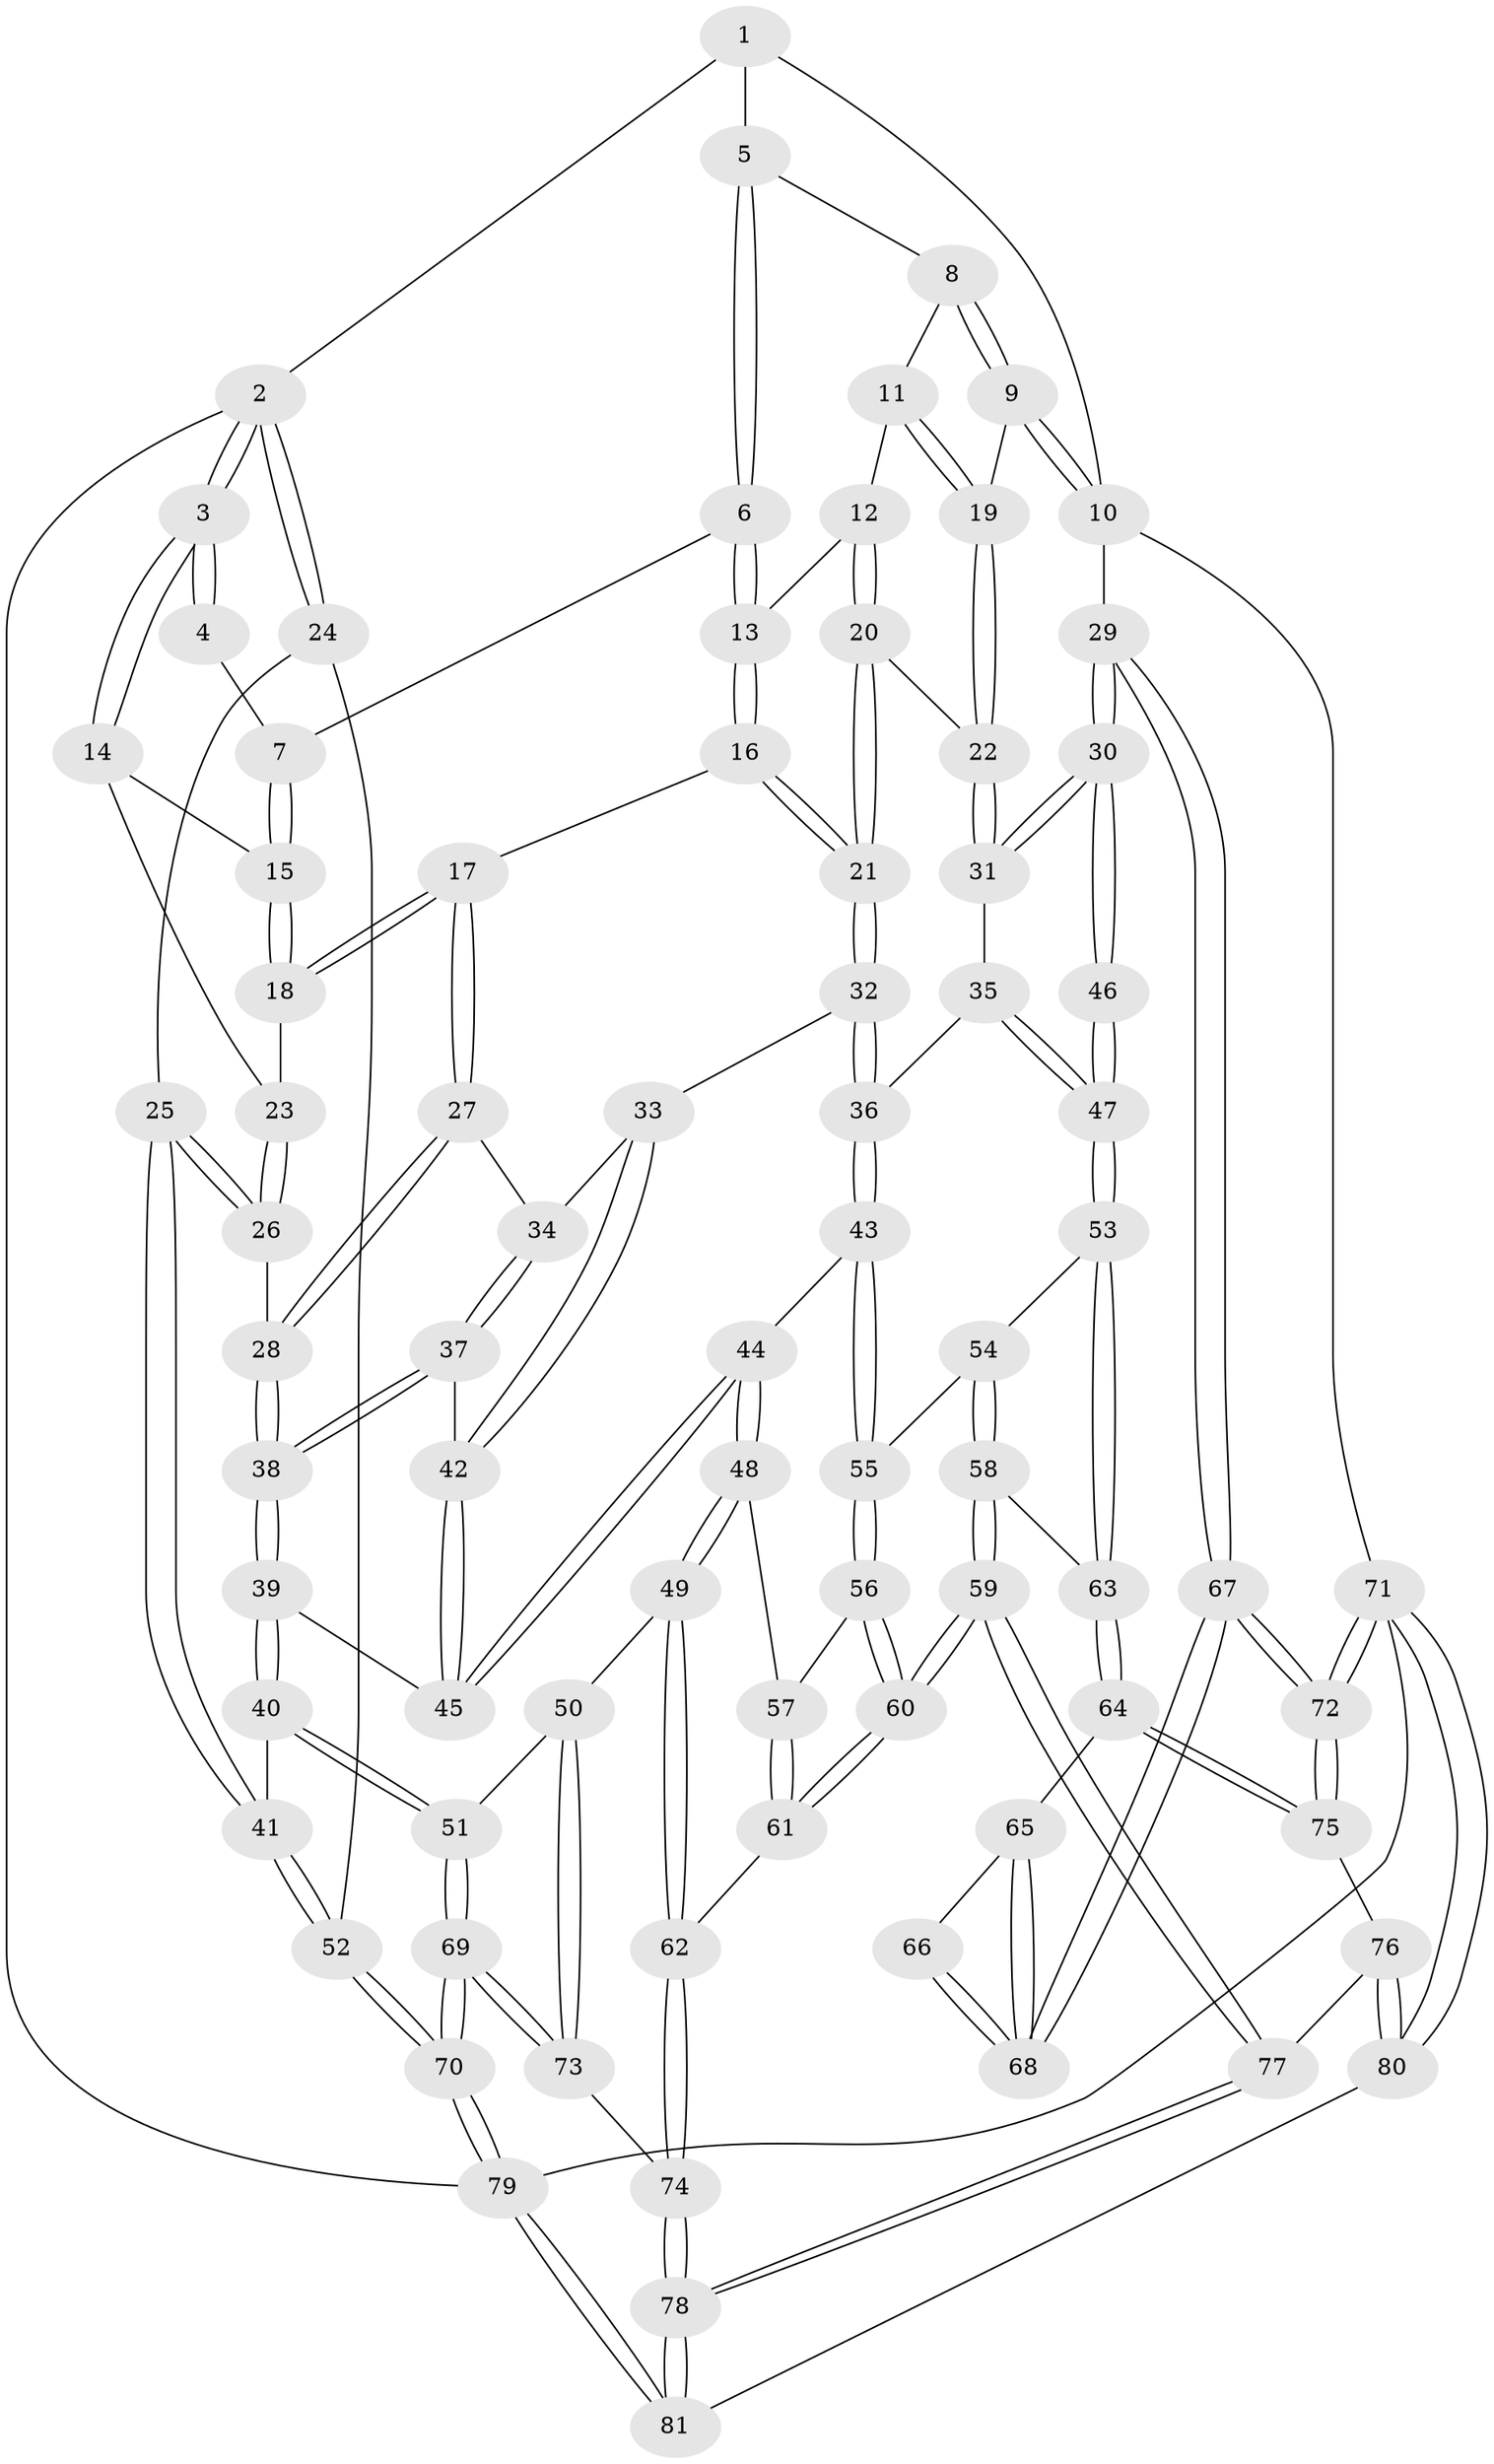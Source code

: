 // Generated by graph-tools (version 1.1) at 2025/38/03/09/25 02:38:50]
// undirected, 81 vertices, 199 edges
graph export_dot {
graph [start="1"]
  node [color=gray90,style=filled];
  1 [pos="+0.6589553252101185+0"];
  2 [pos="+0+0"];
  3 [pos="+0+0"];
  4 [pos="+0.374199034090559+0"];
  5 [pos="+0.6901923504962643+0"];
  6 [pos="+0.4935521431230635+0.1618080180998226"];
  7 [pos="+0.349640063799495+0.01570131984246805"];
  8 [pos="+0.6961507088679153+0"];
  9 [pos="+0.8824106537277732+0.14910960008137064"];
  10 [pos="+1+0.2128404510797297"];
  11 [pos="+0.64083716602652+0.14614073092934993"];
  12 [pos="+0.626154784148232+0.16191210200084769"];
  13 [pos="+0.5107163723795997+0.19449764105781145"];
  14 [pos="+0.1581094962739333+0.17352039565104924"];
  15 [pos="+0.3460519433856672+0.025082633365807447"];
  16 [pos="+0.4513177422825039+0.3223513062323492"];
  17 [pos="+0.38344411699385+0.2775489620625832"];
  18 [pos="+0.35799913673666256+0.22648472439809852"];
  19 [pos="+0.758089989751532+0.31756367047046624"];
  20 [pos="+0.5860071890601332+0.3362786237036896"];
  21 [pos="+0.48848280488231927+0.3821705897207232"];
  22 [pos="+0.7523121155013894+0.34231586153184307"];
  23 [pos="+0.15447174486344195+0.24062863402502957"];
  24 [pos="+0+0.4001863097229318"];
  25 [pos="+0+0.4002945035321133"];
  26 [pos="+0.10009449683247941+0.36373444883070394"];
  27 [pos="+0.19192997524832878+0.3808333819892636"];
  28 [pos="+0.1429280785413176+0.3868044568310492"];
  29 [pos="+1+0.5311027813209802"];
  30 [pos="+1+0.5314525824506925"];
  31 [pos="+0.8198783126849415+0.4711129934556362"];
  32 [pos="+0.4840934164910434+0.41360850128722365"];
  33 [pos="+0.4067811060884853+0.44609324774327697"];
  34 [pos="+0.37629131576079344+0.4490693653223129"];
  35 [pos="+0.7099291411029505+0.5434077210825019"];
  36 [pos="+0.549503907153481+0.5416454015295687"];
  37 [pos="+0.2952156128443562+0.5111944477633448"];
  38 [pos="+0.22088249467250912+0.5472315518034361"];
  39 [pos="+0.2219536657536844+0.5782652529167549"];
  40 [pos="+0.19184672988195317+0.6606302071888321"];
  41 [pos="+0.15783538943782138+0.6533624697033992"];
  42 [pos="+0.3594992485722455+0.5564020832368974"];
  43 [pos="+0.5445310504255416+0.5533878371149293"];
  44 [pos="+0.4127991016259822+0.6475533879472798"];
  45 [pos="+0.3548272986491874+0.5867493104226276"];
  46 [pos="+0.8744973177325723+0.6870110376934015"];
  47 [pos="+0.727085627081829+0.7053118339367199"];
  48 [pos="+0.3992850255385748+0.6820808654005422"];
  49 [pos="+0.33493146164664894+0.7499392771093993"];
  50 [pos="+0.32312791224315307+0.7511730425333836"];
  51 [pos="+0.21513029584440818+0.7150281394507008"];
  52 [pos="+0+0.737364441963407"];
  53 [pos="+0.7247268967755633+0.7097497380761504"];
  54 [pos="+0.648303024384124+0.717055150525493"];
  55 [pos="+0.5716138820059815+0.6785397200358294"];
  56 [pos="+0.5496433161329138+0.7210589850758006"];
  57 [pos="+0.45672594637001923+0.7142666082102653"];
  58 [pos="+0.6044296123251206+0.8257555034806049"];
  59 [pos="+0.5506888223385763+0.8636849619332334"];
  60 [pos="+0.5379374681083161+0.8508502378233572"];
  61 [pos="+0.531260285841795+0.8487391785260441"];
  62 [pos="+0.4199667761289994+0.8323420045356297"];
  63 [pos="+0.7394882255189714+0.7965863242412884"];
  64 [pos="+0.767494249736284+0.8316441458973947"];
  65 [pos="+0.8202847341857669+0.8180694685557666"];
  66 [pos="+0.8638557078546943+0.7225978121540042"];
  67 [pos="+1+1"];
  68 [pos="+0.9279697553677798+0.8567045471650874"];
  69 [pos="+0.015409649656314656+0.9942203639968347"];
  70 [pos="+0+1"];
  71 [pos="+1+1"];
  72 [pos="+1+1"];
  73 [pos="+0.2845795905905223+0.9093802243598341"];
  74 [pos="+0.36445679147353066+0.9543576448177572"];
  75 [pos="+0.7531575215907063+0.9026195073478843"];
  76 [pos="+0.7369106484354297+0.9254268324370729"];
  77 [pos="+0.5666727525402709+0.9245367454141314"];
  78 [pos="+0.47146905281689017+1"];
  79 [pos="+0+1"];
  80 [pos="+0.8455899695305015+1"];
  81 [pos="+0.4698059975137158+1"];
  1 -- 2;
  1 -- 5;
  1 -- 10;
  2 -- 3;
  2 -- 3;
  2 -- 24;
  2 -- 24;
  2 -- 79;
  3 -- 4;
  3 -- 4;
  3 -- 14;
  3 -- 14;
  4 -- 7;
  5 -- 6;
  5 -- 6;
  5 -- 8;
  6 -- 7;
  6 -- 13;
  6 -- 13;
  7 -- 15;
  7 -- 15;
  8 -- 9;
  8 -- 9;
  8 -- 11;
  9 -- 10;
  9 -- 10;
  9 -- 19;
  10 -- 29;
  10 -- 71;
  11 -- 12;
  11 -- 19;
  11 -- 19;
  12 -- 13;
  12 -- 20;
  12 -- 20;
  13 -- 16;
  13 -- 16;
  14 -- 15;
  14 -- 23;
  15 -- 18;
  15 -- 18;
  16 -- 17;
  16 -- 21;
  16 -- 21;
  17 -- 18;
  17 -- 18;
  17 -- 27;
  17 -- 27;
  18 -- 23;
  19 -- 22;
  19 -- 22;
  20 -- 21;
  20 -- 21;
  20 -- 22;
  21 -- 32;
  21 -- 32;
  22 -- 31;
  22 -- 31;
  23 -- 26;
  23 -- 26;
  24 -- 25;
  24 -- 52;
  25 -- 26;
  25 -- 26;
  25 -- 41;
  25 -- 41;
  26 -- 28;
  27 -- 28;
  27 -- 28;
  27 -- 34;
  28 -- 38;
  28 -- 38;
  29 -- 30;
  29 -- 30;
  29 -- 67;
  29 -- 67;
  30 -- 31;
  30 -- 31;
  30 -- 46;
  30 -- 46;
  31 -- 35;
  32 -- 33;
  32 -- 36;
  32 -- 36;
  33 -- 34;
  33 -- 42;
  33 -- 42;
  34 -- 37;
  34 -- 37;
  35 -- 36;
  35 -- 47;
  35 -- 47;
  36 -- 43;
  36 -- 43;
  37 -- 38;
  37 -- 38;
  37 -- 42;
  38 -- 39;
  38 -- 39;
  39 -- 40;
  39 -- 40;
  39 -- 45;
  40 -- 41;
  40 -- 51;
  40 -- 51;
  41 -- 52;
  41 -- 52;
  42 -- 45;
  42 -- 45;
  43 -- 44;
  43 -- 55;
  43 -- 55;
  44 -- 45;
  44 -- 45;
  44 -- 48;
  44 -- 48;
  46 -- 47;
  46 -- 47;
  47 -- 53;
  47 -- 53;
  48 -- 49;
  48 -- 49;
  48 -- 57;
  49 -- 50;
  49 -- 62;
  49 -- 62;
  50 -- 51;
  50 -- 73;
  50 -- 73;
  51 -- 69;
  51 -- 69;
  52 -- 70;
  52 -- 70;
  53 -- 54;
  53 -- 63;
  53 -- 63;
  54 -- 55;
  54 -- 58;
  54 -- 58;
  55 -- 56;
  55 -- 56;
  56 -- 57;
  56 -- 60;
  56 -- 60;
  57 -- 61;
  57 -- 61;
  58 -- 59;
  58 -- 59;
  58 -- 63;
  59 -- 60;
  59 -- 60;
  59 -- 77;
  59 -- 77;
  60 -- 61;
  60 -- 61;
  61 -- 62;
  62 -- 74;
  62 -- 74;
  63 -- 64;
  63 -- 64;
  64 -- 65;
  64 -- 75;
  64 -- 75;
  65 -- 66;
  65 -- 68;
  65 -- 68;
  66 -- 68;
  66 -- 68;
  67 -- 68;
  67 -- 68;
  67 -- 72;
  67 -- 72;
  69 -- 70;
  69 -- 70;
  69 -- 73;
  69 -- 73;
  70 -- 79;
  70 -- 79;
  71 -- 72;
  71 -- 72;
  71 -- 80;
  71 -- 80;
  71 -- 79;
  72 -- 75;
  72 -- 75;
  73 -- 74;
  74 -- 78;
  74 -- 78;
  75 -- 76;
  76 -- 77;
  76 -- 80;
  76 -- 80;
  77 -- 78;
  77 -- 78;
  78 -- 81;
  78 -- 81;
  79 -- 81;
  79 -- 81;
  80 -- 81;
}
